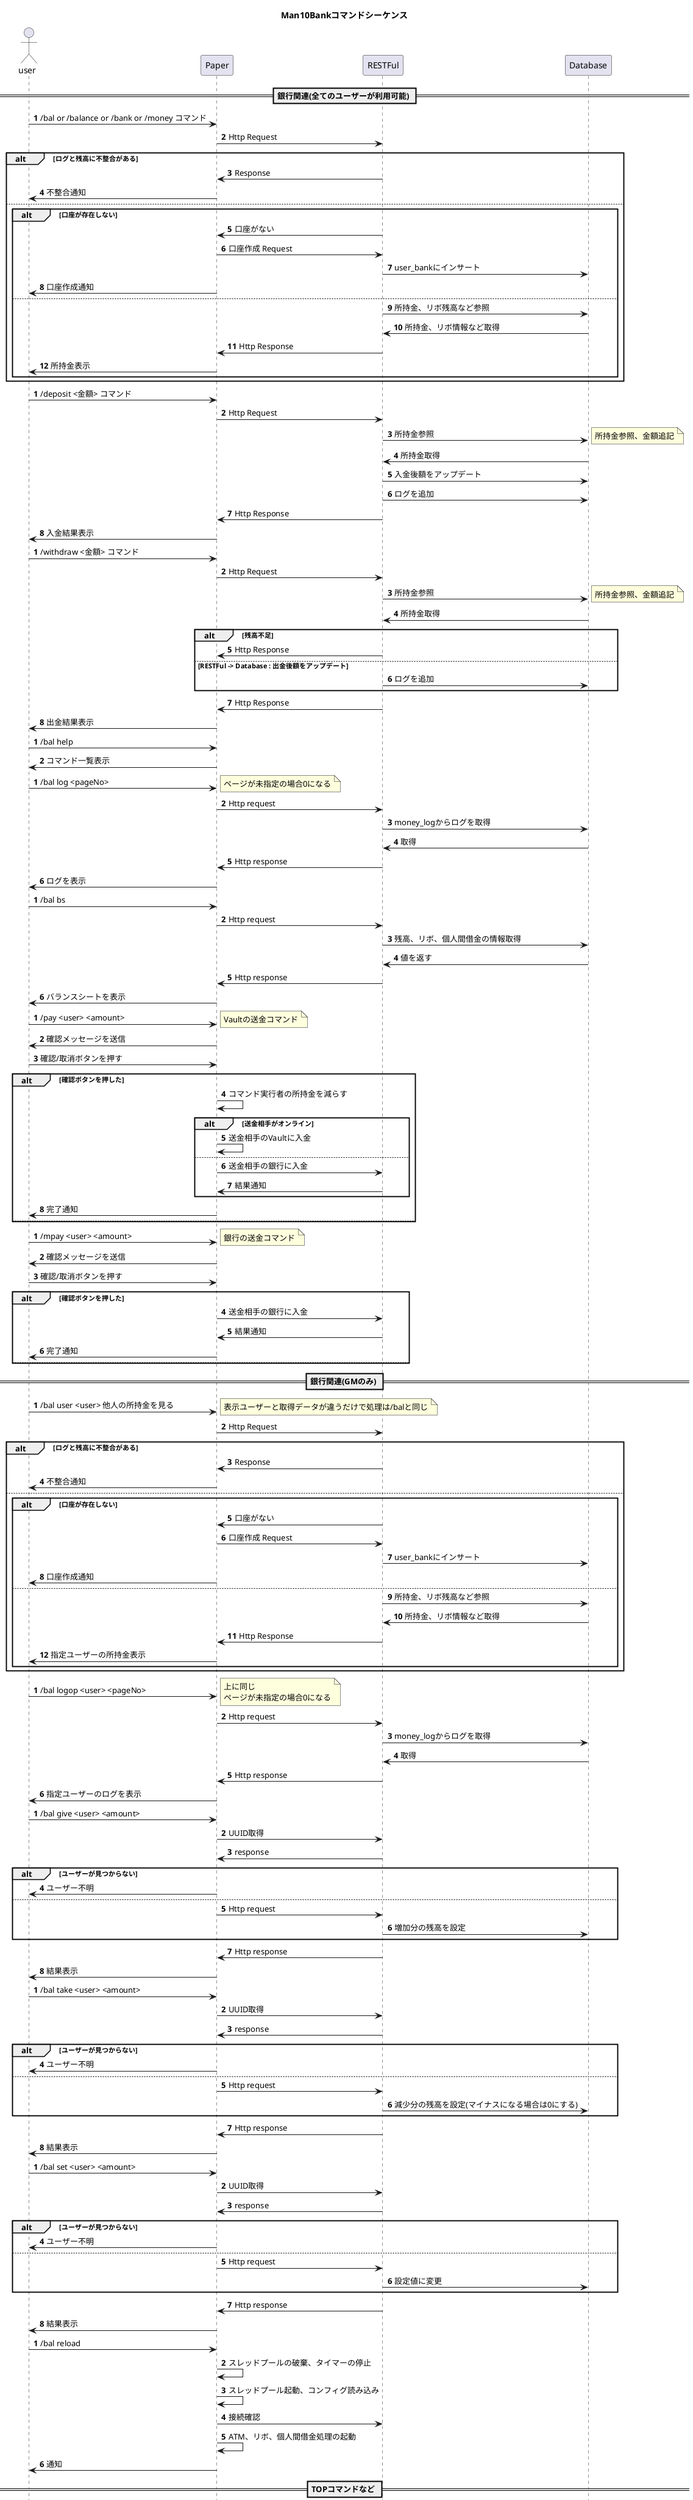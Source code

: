 @startuml Man10Bank
title Man10Bankコマンドシーケンス

actor user
participant Paper
participant RESTFul
participant Database

== 銀行関連(全てのユーザーが利用可能) ==
autonumber

user -> Paper : /bal or /balance or /bank or /money コマンド
    Paper -> RESTFul : Http Request        
    alt ログと残高に不整合がある
            RESTFul -> Paper : Response
            Paper -> user : 不整合通知
        else
            alt 口座が存在しない
                RESTFul -> Paper : 口座がない
                Paper -> RESTFul : 口座作成 Request
                RESTFul -> Database : user_bankにインサート
                Paper -> user : 口座作成通知
            else
                RESTFul -> Database : 所持金、リボ残高など参照
                    Database -> RESTFul : 所持金、リボ情報など取得
                RESTFul->Paper : Http Response
                Paper -> user : 所持金表示
            end
        end



autonumber

user -> Paper : /deposit <金額> コマンド
    Paper -> RESTFul : Http Request
        RESTFul -> Database : 所持金参照
            note right                
                所持金参照、金額追記
            end note
            Database -> RESTFul : 所持金取得
            RESTFul -> Database : 入金後額をアップデート
            RESTFul -> Database : ログを追加
        RESTFul->Paper : Http Response
    Paper -> user : 入金結果表示


autonumber

user -> Paper : /withdraw <金額> コマンド
    Paper -> RESTFul : Http Request
        RESTFul -> Database : 所持金参照
            note right                
                所持金参照、金額追記
            end note
            Database -> RESTFul : 所持金取得
            alt 残高不足
                RESTFul -> Paper : Http Response
            else                RESTFul -> Database : 出金後額をアップデート
                RESTFul -> Database : ログを追加
            end
        RESTFul->Paper : Http Response
    Paper -> user : 出金結果表示


autonumber

user -> Paper : /bal help
    Paper -> user : コマンド一覧表示

autonumber

user -> Paper : /bal log <pageNo>
    note right
        ページが未指定の場合0になる
    end note
    Paper -> RESTFul : Http request
        RESTFul -> Database : money_logからログを取得
            Database -> RESTFul : 取得
        RESTFul -> Paper : Http response
    Paper -> user : ログを表示

autonumber

user -> Paper : /bal bs
    Paper -> RESTFul : Http request
        RESTFul -> Database : 残高、リボ、個人間借金の情報取得
            Database -> RESTFul : 値を返す
        RESTFul -> Paper : Http response
    Paper -> user : バランスシートを表示

autonumber

user -> Paper : /pay <user> <amount>
    note right 
        Vaultの送金コマンド
    end note
    Paper -> user : 確認メッセージを送信
    user -> Paper : 確認/取消ボタンを押す
    alt 確認ボタンを押した
        Paper -> Paper : コマンド実行者の所持金を減らす
        alt 送金相手がオンライン
            Paper -> Paper : 送金相手のVaultに入金
        else
            Paper -> RESTFul : 送金相手の銀行に入金
            RESTFul -> Paper : 結果通知
        end
        Paper -> user : 完了通知
    else
    end

autonumber

user -> Paper : /mpay <user> <amount>
    note right
        銀行の送金コマンド
    end note
    Paper -> user : 確認メッセージを送信
    user -> Paper : 確認/取消ボタンを押す
    alt 確認ボタンを押した
        Paper -> RESTFul : 送金相手の銀行に入金
        RESTFul -> Paper : 結果通知
        Paper -> user : 完了通知
    else
    end


== 銀行関連(GMのみ) ==

autonumber

user -> Paper : /bal user <user> 他人の所持金を見る
    note right
        表示ユーザーと取得データが違うだけで処理は/balと同じ
    end note
    Paper -> RESTFul : Http Request
        alt ログと残高に不整合がある
            RESTFul -> Paper : Response
            Paper -> user : 不整合通知
        else
            alt 口座が存在しない
                RESTFul -> Paper : 口座がない
                Paper -> RESTFul : 口座作成 Request
                RESTFul -> Database : user_bankにインサート
                Paper -> user : 口座作成通知
            else
                RESTFul -> Database : 所持金、リボ残高など参照
                    Database -> RESTFul : 所持金、リボ情報など取得
                RESTFul->Paper : Http Response
                Paper -> user : 指定ユーザーの所持金表示
            end
        end



autonumber

user -> Paper : /bal logop <user> <pageNo>
    note right
        上に同じ
        ページが未指定の場合0になる
    end note
    Paper -> RESTFul : Http request
        RESTFul -> Database : money_logからログを取得
            Database -> RESTFul : 取得
        RESTFul -> Paper : Http response
    Paper -> user : 指定ユーザーのログを表示

autonumber

user -> Paper : /bal give <user> <amount>
    Paper -> RESTFul : UUID取得
        RESTFul -> Paper : response
        alt ユーザーが見つからない
            Paper -> user : ユーザー不明
        else
            Paper -> RESTFul : Http request
            RESTFul -> Database : 増加分の残高を設定
        end
        RESTFul -> Paper : Http response
    Paper -> user : 結果表示

autonumber

user -> Paper : /bal take <user> <amount>
    Paper -> RESTFul : UUID取得
        RESTFul -> Paper : response
        alt ユーザーが見つからない
            Paper -> user : ユーザー不明
        else
            Paper -> RESTFul : Http request
            RESTFul -> Database : 減少分の残高を設定(マイナスになる場合は0にする)
        end
        RESTFul -> Paper : Http response
    Paper -> user : 結果表示

autonumber

user -> Paper : /bal set <user> <amount>
    Paper -> RESTFul : UUID取得
        RESTFul -> Paper : response
        alt ユーザーが見つからない
            Paper -> user : ユーザー不明
        else
            Paper -> RESTFul : Http request
            RESTFul -> Database : 設定値に変更
        end
        RESTFul -> Paper : Http response
    Paper -> user : 結果表示

autonumber

user -> Paper : /bal reload
    Paper -> Paper : スレッドプールの破棄、タイマーの停止
    Paper -> Paper : スレッドプール起動、コンフィグ読み込み
    Paper -> RESTFul : 接続確認
    Paper -> Paper : ATM、リボ、個人間借金処理の起動
    Paper -> user : 通知

== TOPコマンドなど ==

autonumber

user -> Paper : /mbaltop 
    Paper -> Database : estate_tblリクエスト
    Database -> Paper : 取得
    Paper -> user : ランキング表示

autonumber

user -> Paper : /mloantop 
    Paper -> Database : server_loan_tblリクエスト
    Database -> Paper : 取得
    Paper -> user : ランキング表示

autonumber

user -> Paper : /estateinfo 
    Paper -> Database : server_estate_historyリクエスト
    Database -> Paper : 取得
    Paper -> user : 値表示

== 小切手 ==

autonumber

user -> Paper : /mcheque <金額> <メモ>
    note right
        運営用の/mchequeopではvaultが減らない
    end note
    alt 権限、金額などチェック
        Paper -> RESTFul : 小切手作成リクエスト
        RESTFul -> Database : 小切手情報記録
        Database -> Paper : IDリターン
        Paper -> user : 小切手発行、vault回収
    else
        Paper -> user : 失敗通知
    end

== 個人間借金 == 

autonumber

user -> Paper : /mlend <相手> <金額> <返済日> <金利(日)>
    alt 金額、金利などチェック
        Paper -> user : 貸出相手に条件提示
        user -> Paper : 承認/拒否コマンド
        alt 承認する
            Paper -> RESTFul : 借金リクエスト
            RESTFul -> Database : 記録
            Database -> Paper : IDリターン
            Paper -> user : コマンドセンダーに手形を発行
        else
            Paper -> user : 拒否通知
        end
    else
        Paper -> user : 失敗通知
    end

== リボ ==

autonumber

user -> Paper : /mrevo
    Paper -> user : ヘルプ表示

autonumber

user -> Paper : /mrevo check
    Paper -> RESTFul : Http request
    RESTFul -> user : http response 貸出上限表示

autonumber

user -> Paper : /mrevo borrow <amount>
    note right
        ランク制限を設ける予定
    end note
    Paper -> user : 確認メッセージ表示
    user -> Paper : 確認ボタンを押す
    Paper -> RESTFul : リボの借入処理
    RESTFul -> RESTFul : 銀行に入金
    RESTFul -> user : 結果表示

autonumber

user -> Paper : /mrevo pay <amount>
    note right
        新機能、指定金額返済
    end note
    Paper -> RESTFul : Http request
    RESTFul -> RESTFul : 銀行残高を減らして返済に充てる
    RESTFul -> user : 結果表示

autonumber

user -> Paper : /mrevo payall <amount>
    Paper -> RESTFul : Http request
    RESTFul -> RESTFul : 銀行残高を減らして全額返済
    RESTFul -> user : 結果表示

autonumber

user -> Paper : /mrevo payment <amount>
    note right
        一回あたりの支払い金額を設定
    end note
    Paper -> RESTFul : Http request
    RESTFul -> user : 結果表示

== システムステータス(運営用) ==

autonumber

user -> Paper : /bankstatus 
    Paper -> user :現在の稼働状況を表示

autonumber

user -> Paper : /bankstatus set <status> <true/false>
    note right
        all
        enableDealBank
        enableATM
        enableCheque
        enableLocalLoan
        enableServerLoan
    end note
    Paper -> RESTFul : ステータスを送信
    RESTFul -> Paper : 全てのPaper鯖がステータスを更新
@enduml